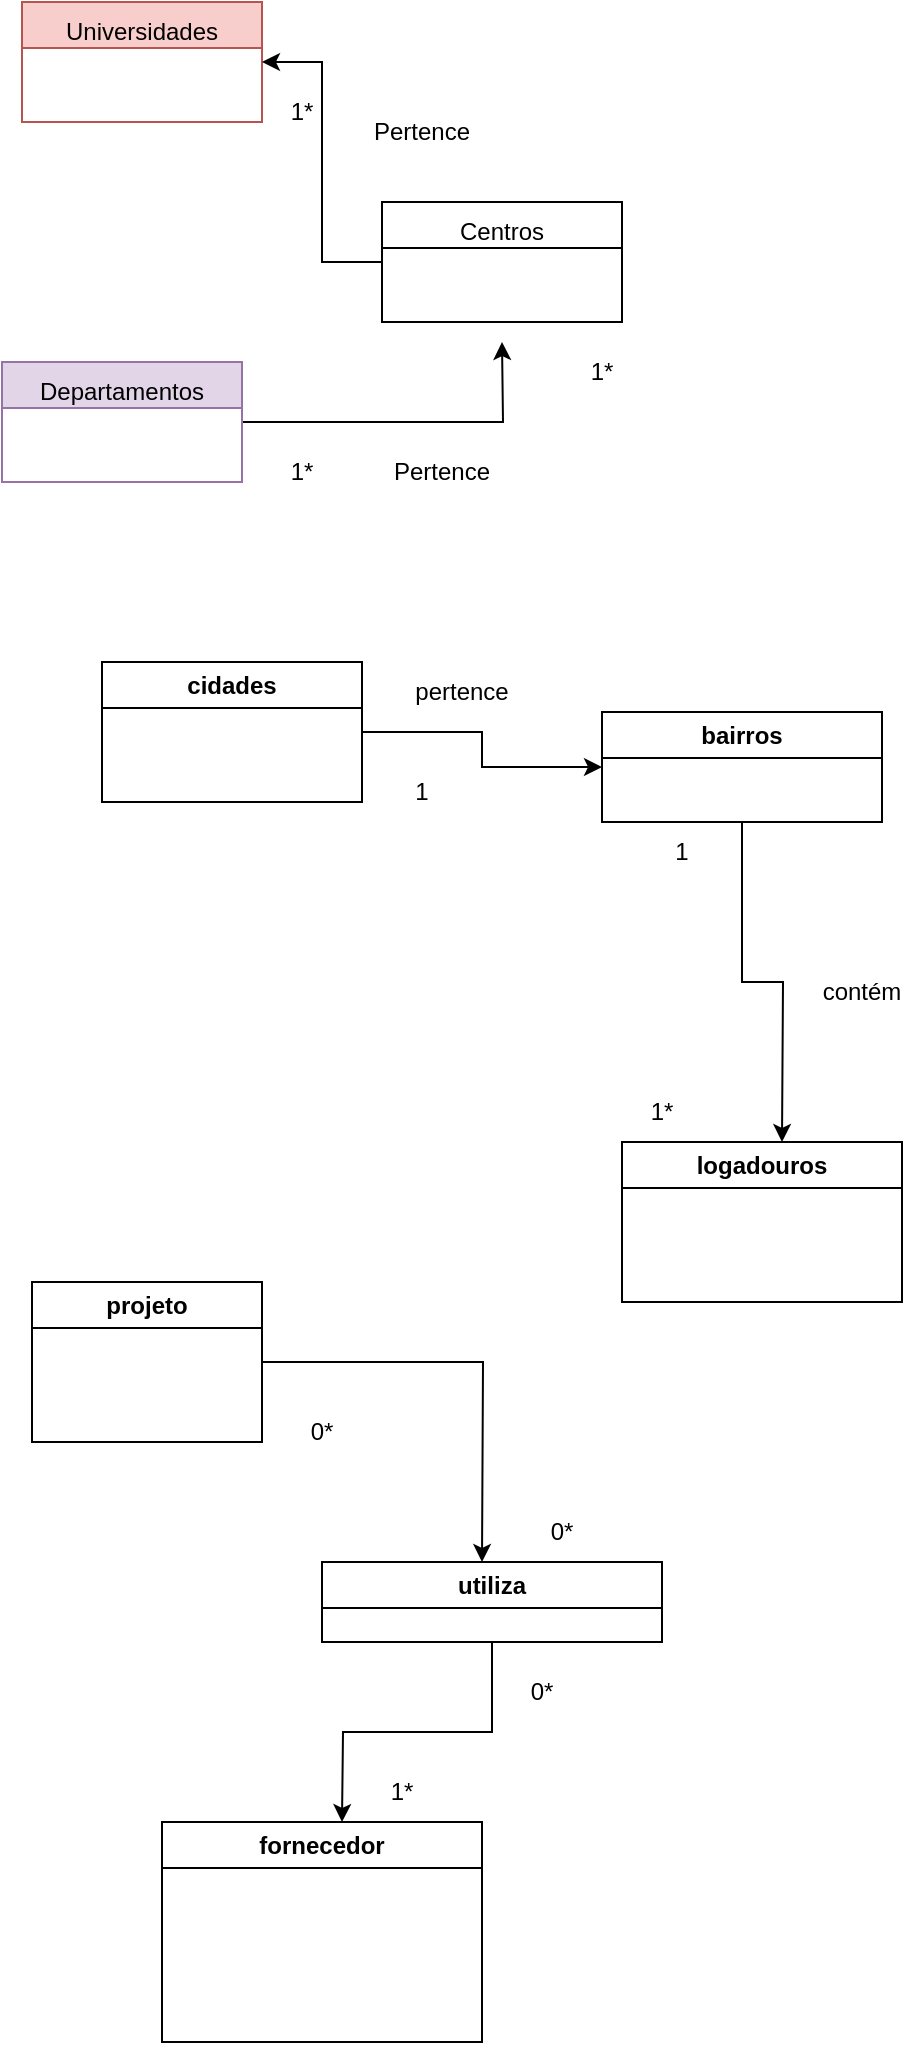<mxfile version="24.0.7" type="github">
  <diagram name="Página-1" id="SwxlWI-hRNxbbMH30F1f">
    <mxGraphModel dx="1050" dy="577" grid="1" gridSize="10" guides="1" tooltips="1" connect="1" arrows="1" fold="1" page="1" pageScale="1" pageWidth="827" pageHeight="1169" math="0" shadow="0">
      <root>
        <mxCell id="0" />
        <mxCell id="1" parent="0" />
        <mxCell id="aVFccY6H2cWv7lFHtglz-1" value="" style="rounded=0;whiteSpace=wrap;html=1;fillColor=#f8cecc;strokeColor=#b85450;shape=swimlane;fontStyle=1;startSize=23;" vertex="1" parent="1">
          <mxGeometry x="50" y="30" width="120" height="60" as="geometry" />
        </mxCell>
        <mxCell id="aVFccY6H2cWv7lFHtglz-2" value="Universidades" style="text;html=1;align=center;verticalAlign=middle;whiteSpace=wrap;rounded=0;" vertex="1" parent="aVFccY6H2cWv7lFHtglz-1">
          <mxGeometry x="30" width="60" height="30" as="geometry" />
        </mxCell>
        <mxCell id="aVFccY6H2cWv7lFHtglz-4" value="1*" style="text;html=1;align=center;verticalAlign=middle;whiteSpace=wrap;rounded=0;" vertex="1" parent="1">
          <mxGeometry x="160" y="70" width="60" height="30" as="geometry" />
        </mxCell>
        <mxCell id="aVFccY6H2cWv7lFHtglz-13" style="edgeStyle=orthogonalEdgeStyle;rounded=0;orthogonalLoop=1;jettySize=auto;html=1;" edge="1" parent="1" source="aVFccY6H2cWv7lFHtglz-5">
          <mxGeometry relative="1" as="geometry">
            <mxPoint x="290" y="200" as="targetPoint" />
          </mxGeometry>
        </mxCell>
        <mxCell id="aVFccY6H2cWv7lFHtglz-5" value="" style="rounded=0;whiteSpace=wrap;html=1;fillColor=#e1d5e7;strokeColor=#9673a6;shape=swimlane;fontStyle=1;startSize=23;" vertex="1" parent="1">
          <mxGeometry x="40" y="210" width="120" height="60" as="geometry" />
        </mxCell>
        <mxCell id="aVFccY6H2cWv7lFHtglz-6" value="Departamentos" style="text;html=1;align=center;verticalAlign=middle;whiteSpace=wrap;rounded=0;" vertex="1" parent="aVFccY6H2cWv7lFHtglz-5">
          <mxGeometry x="30" width="60" height="30" as="geometry" />
        </mxCell>
        <mxCell id="aVFccY6H2cWv7lFHtglz-7" value="1*" style="text;html=1;align=center;verticalAlign=middle;whiteSpace=wrap;rounded=0;" vertex="1" parent="1">
          <mxGeometry x="160" y="250" width="60" height="30" as="geometry" />
        </mxCell>
        <mxCell id="aVFccY6H2cWv7lFHtglz-8" value="Pertence" style="text;html=1;align=center;verticalAlign=middle;whiteSpace=wrap;rounded=0;" vertex="1" parent="1">
          <mxGeometry x="220" y="80" width="60" height="30" as="geometry" />
        </mxCell>
        <mxCell id="aVFccY6H2cWv7lFHtglz-14" style="edgeStyle=orthogonalEdgeStyle;rounded=0;orthogonalLoop=1;jettySize=auto;html=1;entryX=1;entryY=0.5;entryDx=0;entryDy=0;" edge="1" parent="1" source="aVFccY6H2cWv7lFHtglz-12" target="aVFccY6H2cWv7lFHtglz-1">
          <mxGeometry relative="1" as="geometry" />
        </mxCell>
        <mxCell id="aVFccY6H2cWv7lFHtglz-12" value="" style="rounded=0;whiteSpace=wrap;html=1;shape=swimlane;fontStyle=1;startSize=23;" vertex="1" parent="1">
          <mxGeometry x="230" y="130" width="120" height="60" as="geometry" />
        </mxCell>
        <mxCell id="aVFccY6H2cWv7lFHtglz-17" value="Centros" style="text;html=1;align=center;verticalAlign=middle;whiteSpace=wrap;rounded=0;" vertex="1" parent="aVFccY6H2cWv7lFHtglz-12">
          <mxGeometry x="30" width="60" height="30" as="geometry" />
        </mxCell>
        <mxCell id="aVFccY6H2cWv7lFHtglz-15" value="1*" style="text;html=1;align=center;verticalAlign=middle;whiteSpace=wrap;rounded=0;" vertex="1" parent="1">
          <mxGeometry x="310" y="200" width="60" height="30" as="geometry" />
        </mxCell>
        <mxCell id="aVFccY6H2cWv7lFHtglz-19" value="Pertence" style="text;html=1;align=center;verticalAlign=middle;whiteSpace=wrap;rounded=0;" vertex="1" parent="1">
          <mxGeometry x="230" y="250" width="60" height="30" as="geometry" />
        </mxCell>
        <mxCell id="aVFccY6H2cWv7lFHtglz-27" style="edgeStyle=orthogonalEdgeStyle;rounded=0;orthogonalLoop=1;jettySize=auto;html=1;exitX=1;exitY=0.5;exitDx=0;exitDy=0;entryX=0;entryY=0.5;entryDx=0;entryDy=0;" edge="1" parent="1" source="aVFccY6H2cWv7lFHtglz-24" target="aVFccY6H2cWv7lFHtglz-26">
          <mxGeometry relative="1" as="geometry" />
        </mxCell>
        <mxCell id="aVFccY6H2cWv7lFHtglz-24" value="cidades" style="swimlane;whiteSpace=wrap;html=1;" vertex="1" parent="1">
          <mxGeometry x="90" y="360" width="130" height="70" as="geometry" />
        </mxCell>
        <mxCell id="aVFccY6H2cWv7lFHtglz-31" style="edgeStyle=orthogonalEdgeStyle;rounded=0;orthogonalLoop=1;jettySize=auto;html=1;exitX=0.5;exitY=1;exitDx=0;exitDy=0;" edge="1" parent="1" source="aVFccY6H2cWv7lFHtglz-26">
          <mxGeometry relative="1" as="geometry">
            <mxPoint x="430" y="600" as="targetPoint" />
          </mxGeometry>
        </mxCell>
        <mxCell id="aVFccY6H2cWv7lFHtglz-26" value="bairros" style="swimlane;whiteSpace=wrap;html=1;" vertex="1" parent="1">
          <mxGeometry x="340" y="385" width="140" height="55" as="geometry" />
        </mxCell>
        <mxCell id="aVFccY6H2cWv7lFHtglz-28" value="pertence" style="text;html=1;align=center;verticalAlign=middle;whiteSpace=wrap;rounded=0;" vertex="1" parent="1">
          <mxGeometry x="240" y="360" width="60" height="30" as="geometry" />
        </mxCell>
        <mxCell id="aVFccY6H2cWv7lFHtglz-30" value="1" style="text;html=1;align=center;verticalAlign=middle;whiteSpace=wrap;rounded=0;" vertex="1" parent="1">
          <mxGeometry x="220" y="410" width="60" height="30" as="geometry" />
        </mxCell>
        <mxCell id="aVFccY6H2cWv7lFHtglz-32" value="logadouros" style="swimlane;whiteSpace=wrap;html=1;" vertex="1" parent="1">
          <mxGeometry x="350" y="600" width="140" height="80" as="geometry" />
        </mxCell>
        <mxCell id="aVFccY6H2cWv7lFHtglz-33" value="1*" style="text;html=1;align=center;verticalAlign=middle;whiteSpace=wrap;rounded=0;" vertex="1" parent="1">
          <mxGeometry x="340" y="570" width="60" height="30" as="geometry" />
        </mxCell>
        <mxCell id="aVFccY6H2cWv7lFHtglz-34" value="1" style="text;html=1;align=center;verticalAlign=middle;whiteSpace=wrap;rounded=0;" vertex="1" parent="1">
          <mxGeometry x="350" y="440" width="60" height="30" as="geometry" />
        </mxCell>
        <mxCell id="aVFccY6H2cWv7lFHtglz-35" value="contém" style="text;html=1;align=center;verticalAlign=middle;whiteSpace=wrap;rounded=0;" vertex="1" parent="1">
          <mxGeometry x="440" y="510" width="60" height="30" as="geometry" />
        </mxCell>
        <mxCell id="aVFccY6H2cWv7lFHtglz-37" style="edgeStyle=orthogonalEdgeStyle;rounded=0;orthogonalLoop=1;jettySize=auto;html=1;" edge="1" parent="1" source="aVFccY6H2cWv7lFHtglz-36">
          <mxGeometry relative="1" as="geometry">
            <mxPoint x="280" y="810" as="targetPoint" />
          </mxGeometry>
        </mxCell>
        <mxCell id="aVFccY6H2cWv7lFHtglz-36" value="projeto" style="swimlane;whiteSpace=wrap;html=1;" vertex="1" parent="1">
          <mxGeometry x="55" y="670" width="115" height="80" as="geometry" />
        </mxCell>
        <mxCell id="aVFccY6H2cWv7lFHtglz-39" style="edgeStyle=orthogonalEdgeStyle;rounded=0;orthogonalLoop=1;jettySize=auto;html=1;" edge="1" parent="1" source="aVFccY6H2cWv7lFHtglz-38">
          <mxGeometry relative="1" as="geometry">
            <mxPoint x="210" y="940" as="targetPoint" />
          </mxGeometry>
        </mxCell>
        <mxCell id="aVFccY6H2cWv7lFHtglz-38" value="utiliza" style="swimlane;whiteSpace=wrap;html=1;" vertex="1" parent="1">
          <mxGeometry x="200" y="810" width="170" height="40" as="geometry" />
        </mxCell>
        <mxCell id="aVFccY6H2cWv7lFHtglz-40" value="fornecedor" style="swimlane;whiteSpace=wrap;html=1;" vertex="1" parent="1">
          <mxGeometry x="120" y="940" width="160" height="110" as="geometry" />
        </mxCell>
        <mxCell id="aVFccY6H2cWv7lFHtglz-41" value="0*" style="text;html=1;align=center;verticalAlign=middle;whiteSpace=wrap;rounded=0;" vertex="1" parent="1">
          <mxGeometry x="170" y="730" width="60" height="30" as="geometry" />
        </mxCell>
        <mxCell id="aVFccY6H2cWv7lFHtglz-42" value="0*" style="text;html=1;align=center;verticalAlign=middle;whiteSpace=wrap;rounded=0;" vertex="1" parent="1">
          <mxGeometry x="290" y="780" width="60" height="30" as="geometry" />
        </mxCell>
        <mxCell id="aVFccY6H2cWv7lFHtglz-43" value="0*" style="text;html=1;align=center;verticalAlign=middle;whiteSpace=wrap;rounded=0;" vertex="1" parent="1">
          <mxGeometry x="280" y="860" width="60" height="30" as="geometry" />
        </mxCell>
        <mxCell id="aVFccY6H2cWv7lFHtglz-44" value="1*" style="text;html=1;align=center;verticalAlign=middle;whiteSpace=wrap;rounded=0;" vertex="1" parent="1">
          <mxGeometry x="210" y="910" width="60" height="30" as="geometry" />
        </mxCell>
      </root>
    </mxGraphModel>
  </diagram>
</mxfile>
